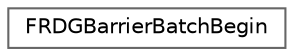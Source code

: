 digraph "Graphical Class Hierarchy"
{
 // INTERACTIVE_SVG=YES
 // LATEX_PDF_SIZE
  bgcolor="transparent";
  edge [fontname=Helvetica,fontsize=10,labelfontname=Helvetica,labelfontsize=10];
  node [fontname=Helvetica,fontsize=10,shape=box,height=0.2,width=0.4];
  rankdir="LR";
  Node0 [id="Node000000",label="FRDGBarrierBatchBegin",height=0.2,width=0.4,color="grey40", fillcolor="white", style="filled",URL="$dc/d0d/classFRDGBarrierBatchBegin.html",tooltip=" "];
}

